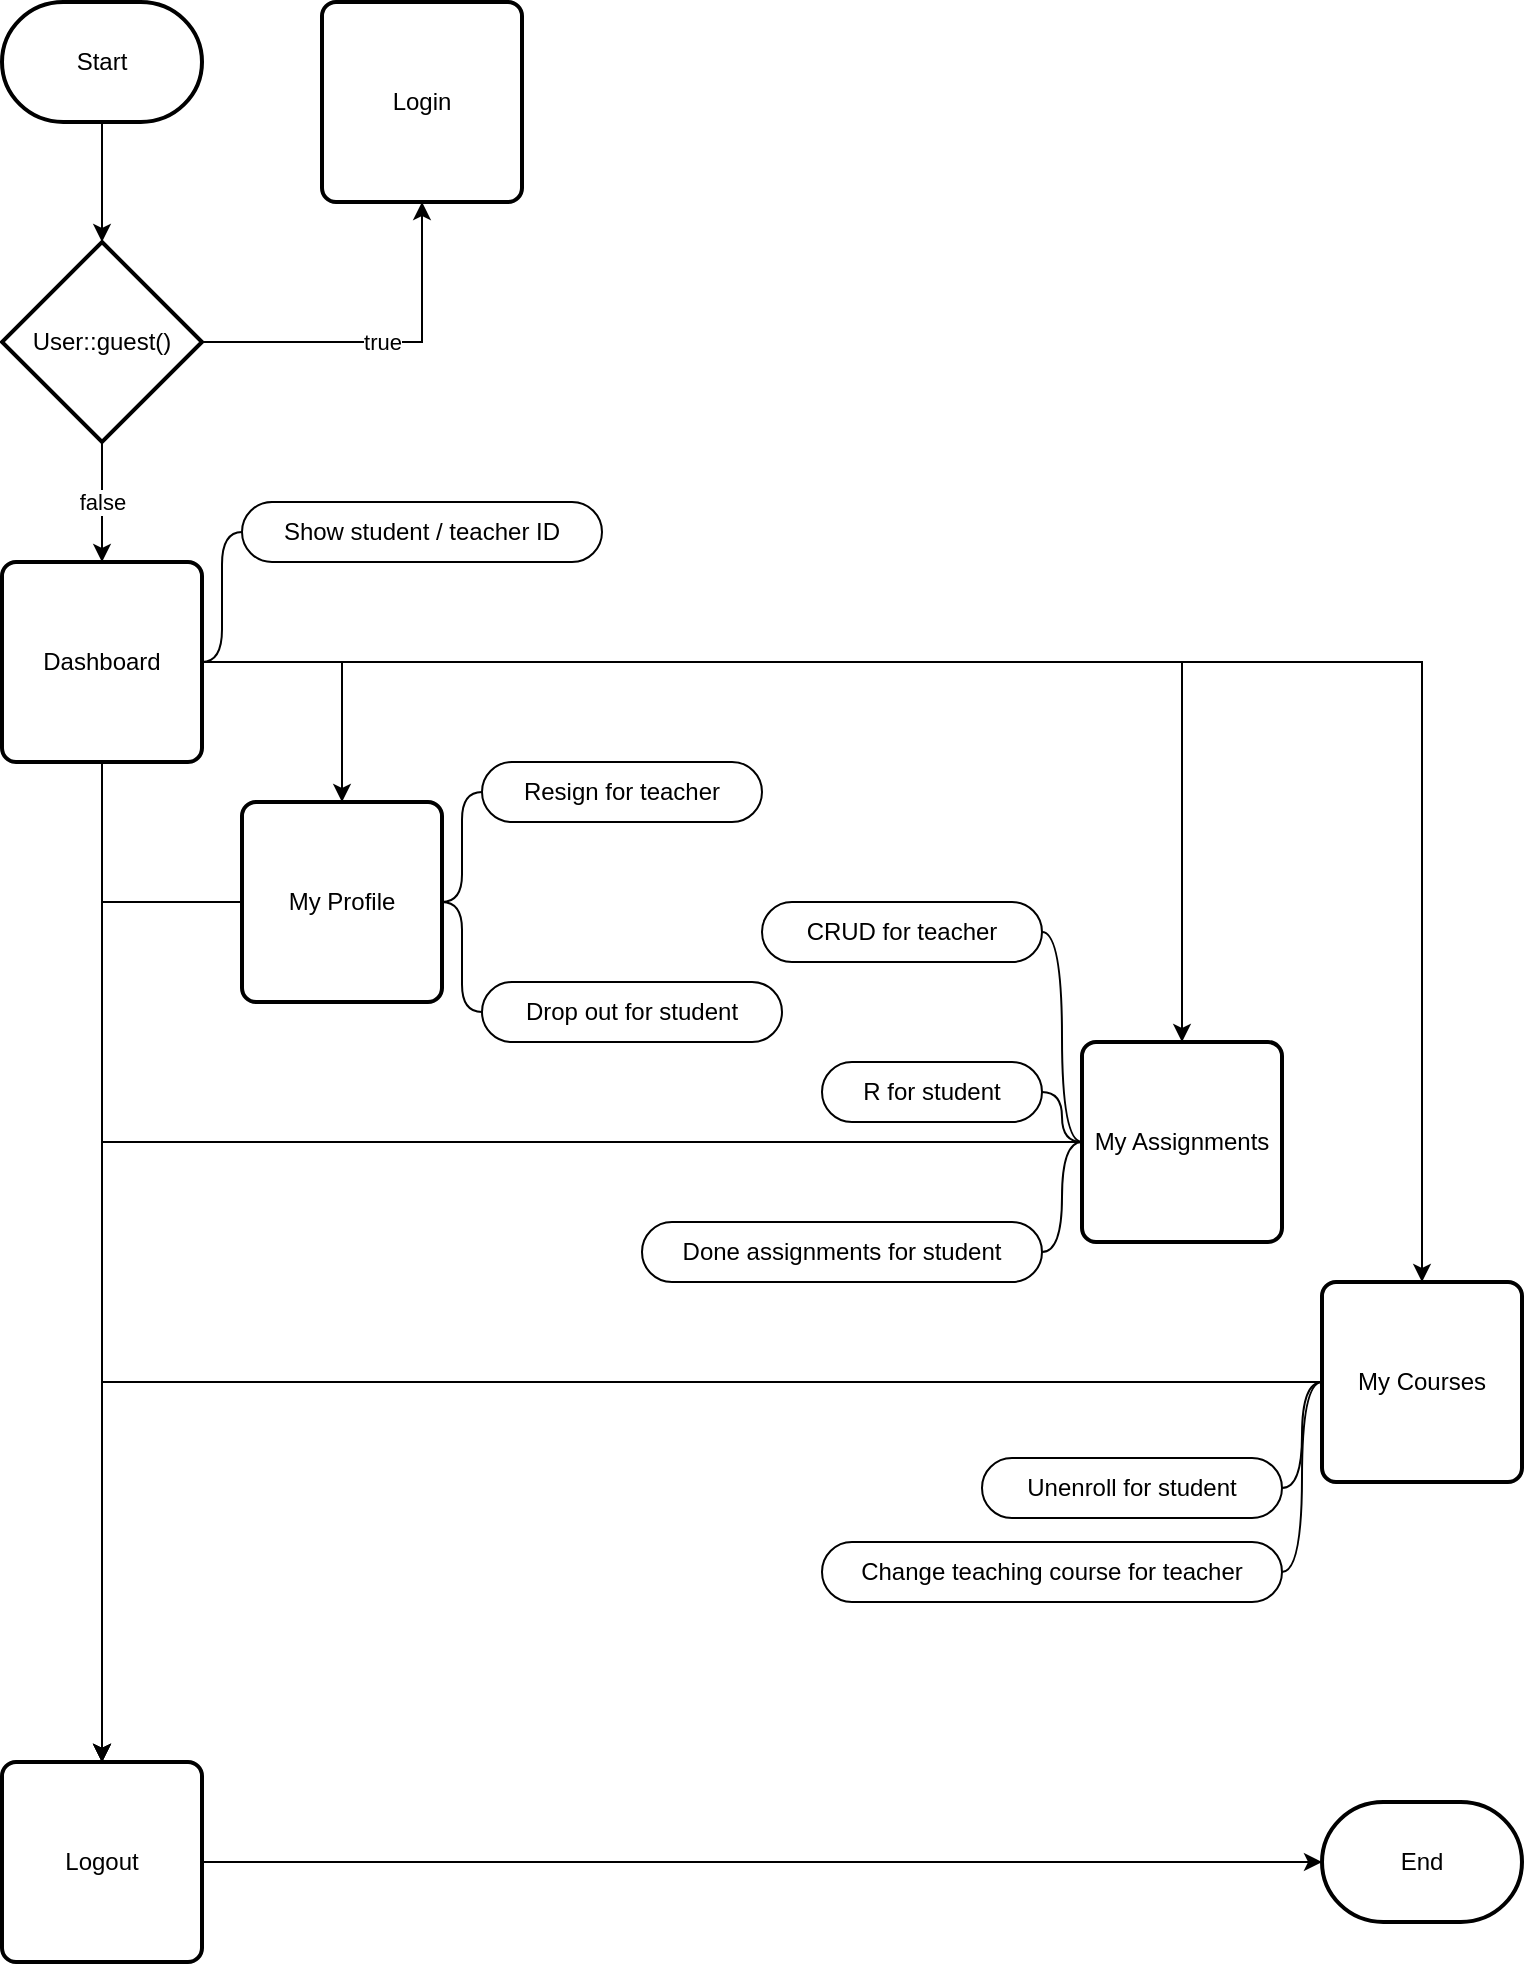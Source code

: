 <mxfile version="12.9.13" type="device" pages="2"><diagram id="NwM0kdzgmxxrOD0rAvYJ" name="Laravel Flow"><mxGraphModel dx="1422" dy="822" grid="1" gridSize="10" guides="1" tooltips="1" connect="1" arrows="1" fold="1" page="1" pageScale="1" pageWidth="850" pageHeight="1100" math="0" shadow="0"><root><mxCell id="0"/><mxCell id="1" parent="0"/><mxCell id="inyO4uaxJngqMKwcuR7--5" style="edgeStyle=orthogonalEdgeStyle;rounded=0;orthogonalLoop=1;jettySize=auto;html=1;" parent="1" source="inyO4uaxJngqMKwcuR7--2" target="inyO4uaxJngqMKwcuR7--4" edge="1"><mxGeometry relative="1" as="geometry"/></mxCell><mxCell id="inyO4uaxJngqMKwcuR7--2" value="Start" style="strokeWidth=2;html=1;shape=mxgraph.flowchart.terminator;whiteSpace=wrap;" parent="1" vertex="1"><mxGeometry x="40" y="40" width="100" height="60" as="geometry"/></mxCell><mxCell id="inyO4uaxJngqMKwcuR7--3" value="End" style="strokeWidth=2;html=1;shape=mxgraph.flowchart.terminator;whiteSpace=wrap;" parent="1" vertex="1"><mxGeometry x="700" y="940" width="100" height="60" as="geometry"/></mxCell><mxCell id="inyO4uaxJngqMKwcuR7--7" value="true" style="edgeStyle=orthogonalEdgeStyle;rounded=0;orthogonalLoop=1;jettySize=auto;html=1;" parent="1" source="inyO4uaxJngqMKwcuR7--4" target="inyO4uaxJngqMKwcuR7--6" edge="1"><mxGeometry relative="1" as="geometry"/></mxCell><mxCell id="inyO4uaxJngqMKwcuR7--9" value="false" style="edgeStyle=orthogonalEdgeStyle;rounded=0;orthogonalLoop=1;jettySize=auto;html=1;" parent="1" source="inyO4uaxJngqMKwcuR7--4" target="inyO4uaxJngqMKwcuR7--8" edge="1"><mxGeometry relative="1" as="geometry"/></mxCell><mxCell id="inyO4uaxJngqMKwcuR7--4" value="User::guest()" style="strokeWidth=2;html=1;shape=mxgraph.flowchart.decision;whiteSpace=wrap;" parent="1" vertex="1"><mxGeometry x="40" y="160" width="100" height="100" as="geometry"/></mxCell><mxCell id="inyO4uaxJngqMKwcuR7--6" value="Login" style="rounded=1;whiteSpace=wrap;html=1;absoluteArcSize=1;arcSize=14;strokeWidth=2;" parent="1" vertex="1"><mxGeometry x="200" y="40" width="100" height="100" as="geometry"/></mxCell><mxCell id="inyO4uaxJngqMKwcuR7--11" style="edgeStyle=orthogonalEdgeStyle;rounded=0;orthogonalLoop=1;jettySize=auto;html=1;" parent="1" source="inyO4uaxJngqMKwcuR7--8" target="inyO4uaxJngqMKwcuR7--10" edge="1"><mxGeometry relative="1" as="geometry"/></mxCell><mxCell id="inyO4uaxJngqMKwcuR7--17" style="edgeStyle=orthogonalEdgeStyle;rounded=0;orthogonalLoop=1;jettySize=auto;html=1;" parent="1" source="inyO4uaxJngqMKwcuR7--8" target="inyO4uaxJngqMKwcuR7--14" edge="1"><mxGeometry relative="1" as="geometry"/></mxCell><mxCell id="inyO4uaxJngqMKwcuR7--18" style="edgeStyle=orthogonalEdgeStyle;rounded=0;orthogonalLoop=1;jettySize=auto;html=1;" parent="1" source="inyO4uaxJngqMKwcuR7--8" target="inyO4uaxJngqMKwcuR7--15" edge="1"><mxGeometry relative="1" as="geometry"/></mxCell><mxCell id="inyO4uaxJngqMKwcuR7--19" style="edgeStyle=orthogonalEdgeStyle;rounded=0;orthogonalLoop=1;jettySize=auto;html=1;" parent="1" source="inyO4uaxJngqMKwcuR7--8" target="inyO4uaxJngqMKwcuR7--16" edge="1"><mxGeometry relative="1" as="geometry"/></mxCell><mxCell id="inyO4uaxJngqMKwcuR7--8" value="Dashboard" style="rounded=1;whiteSpace=wrap;html=1;absoluteArcSize=1;arcSize=14;strokeWidth=2;" parent="1" vertex="1"><mxGeometry x="40" y="320" width="100" height="100" as="geometry"/></mxCell><mxCell id="inyO4uaxJngqMKwcuR7--12" value="" style="edgeStyle=orthogonalEdgeStyle;rounded=0;orthogonalLoop=1;jettySize=auto;html=1;" parent="1" source="inyO4uaxJngqMKwcuR7--10" target="inyO4uaxJngqMKwcuR7--3" edge="1"><mxGeometry relative="1" as="geometry"/></mxCell><mxCell id="inyO4uaxJngqMKwcuR7--10" value="Logout" style="rounded=1;whiteSpace=wrap;html=1;absoluteArcSize=1;arcSize=14;strokeWidth=2;fontFamily=Helvetica;fontSize=12;fontColor=#000000;align=center;strokeColor=#000000;fillColor=#ffffff;" parent="1" vertex="1"><mxGeometry x="40" y="920" width="100" height="100" as="geometry"/></mxCell><mxCell id="inyO4uaxJngqMKwcuR7--20" style="edgeStyle=orthogonalEdgeStyle;rounded=0;orthogonalLoop=1;jettySize=auto;html=1;" parent="1" source="inyO4uaxJngqMKwcuR7--14" target="inyO4uaxJngqMKwcuR7--10" edge="1"><mxGeometry relative="1" as="geometry"/></mxCell><mxCell id="inyO4uaxJngqMKwcuR7--14" value="My Profile" style="rounded=1;whiteSpace=wrap;html=1;absoluteArcSize=1;arcSize=14;strokeWidth=2;" parent="1" vertex="1"><mxGeometry x="160" y="440" width="100" height="100" as="geometry"/></mxCell><mxCell id="inyO4uaxJngqMKwcuR7--21" style="edgeStyle=orthogonalEdgeStyle;rounded=0;orthogonalLoop=1;jettySize=auto;html=1;" parent="1" source="inyO4uaxJngqMKwcuR7--15" target="inyO4uaxJngqMKwcuR7--10" edge="1"><mxGeometry relative="1" as="geometry"/></mxCell><mxCell id="inyO4uaxJngqMKwcuR7--15" value="My Assignments" style="rounded=1;whiteSpace=wrap;html=1;absoluteArcSize=1;arcSize=14;strokeWidth=2;" parent="1" vertex="1"><mxGeometry x="580" y="560" width="100" height="100" as="geometry"/></mxCell><mxCell id="inyO4uaxJngqMKwcuR7--22" style="edgeStyle=orthogonalEdgeStyle;rounded=0;orthogonalLoop=1;jettySize=auto;html=1;" parent="1" source="inyO4uaxJngqMKwcuR7--16" target="inyO4uaxJngqMKwcuR7--10" edge="1"><mxGeometry relative="1" as="geometry"/></mxCell><mxCell id="inyO4uaxJngqMKwcuR7--16" value="My Courses" style="rounded=1;whiteSpace=wrap;html=1;absoluteArcSize=1;arcSize=14;strokeWidth=2;" parent="1" vertex="1"><mxGeometry x="700" y="680" width="100" height="100" as="geometry"/></mxCell><mxCell id="inyO4uaxJngqMKwcuR7--24" value="Show student / teacher ID" style="whiteSpace=wrap;html=1;rounded=1;arcSize=50;align=center;verticalAlign=middle;strokeWidth=1;autosize=1;spacing=4;treeFolding=1;treeMoving=1;newEdgeStyle={&quot;edgeStyle&quot;:&quot;entityRelationEdgeStyle&quot;,&quot;startArrow&quot;:&quot;none&quot;,&quot;endArrow&quot;:&quot;none&quot;,&quot;segment&quot;:10,&quot;curved&quot;:1};" parent="1" vertex="1"><mxGeometry x="160" y="290" width="180" height="30" as="geometry"/></mxCell><mxCell id="inyO4uaxJngqMKwcuR7--25" value="" style="edgeStyle=entityRelationEdgeStyle;startArrow=none;endArrow=none;segment=10;curved=1;" parent="1" source="inyO4uaxJngqMKwcuR7--8" target="inyO4uaxJngqMKwcuR7--24" edge="1"><mxGeometry relative="1" as="geometry"><mxPoint x="330" y="300" as="sourcePoint"/></mxGeometry></mxCell><mxCell id="inyO4uaxJngqMKwcuR7--28" value="Resign for teacher" style="whiteSpace=wrap;html=1;rounded=1;arcSize=50;align=center;verticalAlign=middle;strokeWidth=1;autosize=1;spacing=4;treeFolding=1;treeMoving=1;newEdgeStyle={&quot;edgeStyle&quot;:&quot;entityRelationEdgeStyle&quot;,&quot;startArrow&quot;:&quot;none&quot;,&quot;endArrow&quot;:&quot;none&quot;,&quot;segment&quot;:10,&quot;curved&quot;:1};" parent="1" vertex="1"><mxGeometry x="280" y="420" width="140" height="30" as="geometry"/></mxCell><mxCell id="inyO4uaxJngqMKwcuR7--29" value="" style="edgeStyle=entityRelationEdgeStyle;startArrow=none;endArrow=none;segment=10;curved=1;" parent="1" source="inyO4uaxJngqMKwcuR7--14" target="inyO4uaxJngqMKwcuR7--28" edge="1"><mxGeometry relative="1" as="geometry"><mxPoint x="270" y="490" as="sourcePoint"/></mxGeometry></mxCell><mxCell id="inyO4uaxJngqMKwcuR7--32" value="Drop out for student" style="whiteSpace=wrap;html=1;rounded=1;arcSize=50;align=center;verticalAlign=middle;strokeWidth=1;autosize=1;spacing=4;treeFolding=1;treeMoving=1;newEdgeStyle={&quot;edgeStyle&quot;:&quot;entityRelationEdgeStyle&quot;,&quot;startArrow&quot;:&quot;none&quot;,&quot;endArrow&quot;:&quot;none&quot;,&quot;segment&quot;:10,&quot;curved&quot;:1};" parent="1" vertex="1"><mxGeometry x="280" y="530" width="150" height="30" as="geometry"/></mxCell><mxCell id="inyO4uaxJngqMKwcuR7--33" value="" style="edgeStyle=entityRelationEdgeStyle;startArrow=none;endArrow=none;segment=10;curved=1;" parent="1" source="inyO4uaxJngqMKwcuR7--14" target="inyO4uaxJngqMKwcuR7--32" edge="1"><mxGeometry relative="1" as="geometry"><mxPoint x="290" y="530" as="sourcePoint"/></mxGeometry></mxCell><mxCell id="inyO4uaxJngqMKwcuR7--34" value="Unenroll for student" style="whiteSpace=wrap;html=1;rounded=1;arcSize=50;align=center;verticalAlign=middle;strokeWidth=1;autosize=1;spacing=4;treeFolding=1;treeMoving=1;newEdgeStyle={&quot;edgeStyle&quot;:&quot;entityRelationEdgeStyle&quot;,&quot;startArrow&quot;:&quot;none&quot;,&quot;endArrow&quot;:&quot;none&quot;,&quot;segment&quot;:10,&quot;curved&quot;:1};" parent="1" vertex="1"><mxGeometry x="530" y="768" width="150" height="30" as="geometry"/></mxCell><mxCell id="inyO4uaxJngqMKwcuR7--35" value="" style="edgeStyle=entityRelationEdgeStyle;startArrow=none;endArrow=none;segment=10;curved=1;" parent="1" source="inyO4uaxJngqMKwcuR7--16" target="inyO4uaxJngqMKwcuR7--34" edge="1"><mxGeometry relative="1" as="geometry"><mxPoint x="510" y="810" as="sourcePoint"/></mxGeometry></mxCell><mxCell id="inyO4uaxJngqMKwcuR7--36" value="Change teaching course for teacher" style="whiteSpace=wrap;html=1;rounded=1;arcSize=50;align=center;verticalAlign=middle;strokeWidth=1;autosize=1;spacing=4;treeFolding=1;treeMoving=1;newEdgeStyle={&quot;edgeStyle&quot;:&quot;entityRelationEdgeStyle&quot;,&quot;startArrow&quot;:&quot;none&quot;,&quot;endArrow&quot;:&quot;none&quot;,&quot;segment&quot;:10,&quot;curved&quot;:1};" parent="1" vertex="1"><mxGeometry x="450" y="810" width="230" height="30" as="geometry"/></mxCell><mxCell id="inyO4uaxJngqMKwcuR7--37" value="" style="edgeStyle=entityRelationEdgeStyle;startArrow=none;endArrow=none;segment=10;curved=1;" parent="1" source="inyO4uaxJngqMKwcuR7--16" target="inyO4uaxJngqMKwcuR7--36" edge="1"><mxGeometry relative="1" as="geometry"><mxPoint x="520" y="700" as="sourcePoint"/></mxGeometry></mxCell><mxCell id="inyO4uaxJngqMKwcuR7--40" value="CRUD for teacher" style="whiteSpace=wrap;html=1;rounded=1;arcSize=50;align=center;verticalAlign=middle;strokeWidth=1;autosize=1;spacing=4;treeFolding=1;treeMoving=1;newEdgeStyle={&quot;edgeStyle&quot;:&quot;entityRelationEdgeStyle&quot;,&quot;startArrow&quot;:&quot;none&quot;,&quot;endArrow&quot;:&quot;none&quot;,&quot;segment&quot;:10,&quot;curved&quot;:1};" parent="1" vertex="1"><mxGeometry x="420" y="490" width="140" height="30" as="geometry"/></mxCell><mxCell id="inyO4uaxJngqMKwcuR7--41" value="" style="edgeStyle=entityRelationEdgeStyle;startArrow=none;endArrow=none;segment=10;curved=1;" parent="1" source="inyO4uaxJngqMKwcuR7--15" target="inyO4uaxJngqMKwcuR7--40" edge="1"><mxGeometry relative="1" as="geometry"><mxPoint x="440" y="640" as="sourcePoint"/></mxGeometry></mxCell><mxCell id="inyO4uaxJngqMKwcuR7--42" value="R for student" style="whiteSpace=wrap;html=1;rounded=1;arcSize=50;align=center;verticalAlign=middle;strokeWidth=1;autosize=1;spacing=4;treeFolding=1;treeMoving=1;newEdgeStyle={&quot;edgeStyle&quot;:&quot;entityRelationEdgeStyle&quot;,&quot;startArrow&quot;:&quot;none&quot;,&quot;endArrow&quot;:&quot;none&quot;,&quot;segment&quot;:10,&quot;curved&quot;:1};" parent="1" vertex="1"><mxGeometry x="450" y="570" width="110" height="30" as="geometry"/></mxCell><mxCell id="inyO4uaxJngqMKwcuR7--43" value="" style="edgeStyle=entityRelationEdgeStyle;startArrow=none;endArrow=none;segment=10;curved=1;" parent="1" source="inyO4uaxJngqMKwcuR7--15" target="inyO4uaxJngqMKwcuR7--42" edge="1"><mxGeometry relative="1" as="geometry"><mxPoint x="430" y="700" as="sourcePoint"/></mxGeometry></mxCell><mxCell id="inyO4uaxJngqMKwcuR7--44" value="Done assignments for student" style="whiteSpace=wrap;html=1;rounded=1;arcSize=50;align=center;verticalAlign=middle;strokeWidth=1;autosize=1;spacing=4;treeFolding=1;treeMoving=1;newEdgeStyle={&quot;edgeStyle&quot;:&quot;entityRelationEdgeStyle&quot;,&quot;startArrow&quot;:&quot;none&quot;,&quot;endArrow&quot;:&quot;none&quot;,&quot;segment&quot;:10,&quot;curved&quot;:1};" parent="1" vertex="1"><mxGeometry x="360" y="650" width="200" height="30" as="geometry"/></mxCell><mxCell id="inyO4uaxJngqMKwcuR7--45" value="" style="edgeStyle=entityRelationEdgeStyle;startArrow=none;endArrow=none;segment=10;curved=1;" parent="1" source="inyO4uaxJngqMKwcuR7--15" target="inyO4uaxJngqMKwcuR7--44" edge="1"><mxGeometry relative="1" as="geometry"><mxPoint x="338" y="700" as="sourcePoint"/></mxGeometry></mxCell></root></mxGraphModel></diagram><diagram id="qSHPDZR-sfJOOsZbFZBi" name="ERD"><mxGraphModel dx="1185" dy="685" grid="1" gridSize="10" guides="1" tooltips="1" connect="1" arrows="1" fold="1" page="1" pageScale="1" pageWidth="850" pageHeight="1100" math="0" shadow="0"><root><mxCell id="FjWMA4bhfvTreVEWQkUX-0"/><mxCell id="FjWMA4bhfvTreVEWQkUX-1" parent="FjWMA4bhfvTreVEWQkUX-0"/><mxCell id="FjWMA4bhfvTreVEWQkUX-84" style="edgeStyle=orthogonalEdgeStyle;rounded=0;orthogonalLoop=1;jettySize=auto;html=1;endArrow=ERmandOne;endFill=0;startArrow=ERmandOne;startFill=0;" parent="FjWMA4bhfvTreVEWQkUX-1" source="FjWMA4bhfvTreVEWQkUX-2" target="FjWMA4bhfvTreVEWQkUX-55" edge="1"><mxGeometry relative="1" as="geometry"/></mxCell><mxCell id="FjWMA4bhfvTreVEWQkUX-85" style="edgeStyle=orthogonalEdgeStyle;rounded=0;orthogonalLoop=1;jettySize=auto;html=1;startArrow=ERmandOne;startFill=0;endArrow=ERmandOne;endFill=0;" parent="FjWMA4bhfvTreVEWQkUX-1" source="FjWMA4bhfvTreVEWQkUX-2" target="FjWMA4bhfvTreVEWQkUX-70" edge="1"><mxGeometry relative="1" as="geometry"/></mxCell><mxCell id="KfXD8a9hBhAf9b-9osT9-2" style="edgeStyle=orthogonalEdgeStyle;rounded=0;orthogonalLoop=1;jettySize=auto;html=1;startArrow=ERmandOne;startFill=0;endArrow=ERoneToMany;endFill=0;" edge="1" parent="FjWMA4bhfvTreVEWQkUX-1" source="FjWMA4bhfvTreVEWQkUX-70" target="FjWMA4bhfvTreVEWQkUX-97"><mxGeometry relative="1" as="geometry"><Array as="points"><mxPoint x="120" y="560"/></Array></mxGeometry></mxCell><mxCell id="KfXD8a9hBhAf9b-9osT9-5" style="edgeStyle=orthogonalEdgeStyle;rounded=0;orthogonalLoop=1;jettySize=auto;html=1;endArrow=ERzeroToMany;endFill=1;startArrow=ERmandOne;startFill=0;" edge="1" parent="FjWMA4bhfvTreVEWQkUX-1" source="FjWMA4bhfvTreVEWQkUX-55" target="FjWMA4bhfvTreVEWQkUX-112"><mxGeometry relative="1" as="geometry"><Array as="points"><mxPoint x="840" y="560"/></Array></mxGeometry></mxCell><mxCell id="KfXD8a9hBhAf9b-9osT9-4" style="edgeStyle=orthogonalEdgeStyle;rounded=0;orthogonalLoop=1;jettySize=auto;html=1;endArrow=ERzeroToMany;endFill=1;startArrow=ERmandOne;startFill=0;" edge="1" parent="FjWMA4bhfvTreVEWQkUX-1" source="FjWMA4bhfvTreVEWQkUX-97" target="FjWMA4bhfvTreVEWQkUX-112"><mxGeometry relative="1" as="geometry"><Array as="points"><mxPoint x="480" y="560"/><mxPoint x="480" y="560"/></Array></mxGeometry></mxCell><mxCell id="KfXD8a9hBhAf9b-9osT9-3" style="edgeStyle=orthogonalEdgeStyle;rounded=0;orthogonalLoop=1;jettySize=auto;html=1;endArrow=ERmandOne;endFill=0;startArrow=ERzeroToMany;startFill=1;" edge="1" parent="FjWMA4bhfvTreVEWQkUX-1" source="FjWMA4bhfvTreVEWQkUX-97" target="FjWMA4bhfvTreVEWQkUX-86"><mxGeometry relative="1" as="geometry"><mxPoint x="200" y="520" as="sourcePoint"/><mxPoint x="360" y="408" as="targetPoint"/></mxGeometry></mxCell><mxCell id="E8NM3ydr9pobH9T_Rw1A-22" style="edgeStyle=orthogonalEdgeStyle;rounded=0;orthogonalLoop=1;jettySize=auto;html=1;startArrow=ERmandOne;startFill=0;endArrow=ERmandOne;endFill=0;" edge="1" parent="FjWMA4bhfvTreVEWQkUX-1" source="FjWMA4bhfvTreVEWQkUX-70" target="FjWMA4bhfvTreVEWQkUX-86"><mxGeometry relative="1" as="geometry"><Array as="points"><mxPoint x="220" y="360"/><mxPoint x="220" y="360"/></Array></mxGeometry></mxCell><mxCell id="FjWMA4bhfvTreVEWQkUX-70" value="teachers" style="swimlane;fontStyle=0;childLayout=stackLayout;horizontal=1;startSize=26;horizontalStack=0;resizeParent=1;resizeParentMax=0;resizeLast=0;collapsible=1;marginBottom=0;align=center;fontSize=14;" parent="FjWMA4bhfvTreVEWQkUX-1" vertex="1"><mxGeometry x="40" y="320" width="160" height="92" as="geometry"/></mxCell><mxCell id="FjWMA4bhfvTreVEWQkUX-71" value="id" style="shape=partialRectangle;top=0;left=0;right=0;bottom=1;align=left;verticalAlign=middle;fillColor=none;spacingLeft=34;spacingRight=4;overflow=hidden;rotatable=0;points=[[0,0.5],[1,0.5]];portConstraint=eastwest;dropTarget=0;fontStyle=5;fontSize=12;" parent="FjWMA4bhfvTreVEWQkUX-70" vertex="1"><mxGeometry y="26" width="160" height="30" as="geometry"/></mxCell><mxCell id="FjWMA4bhfvTreVEWQkUX-72" value="PK" style="shape=partialRectangle;top=0;left=0;bottom=0;fillColor=none;align=left;verticalAlign=middle;spacingLeft=4;spacingRight=4;overflow=hidden;rotatable=0;points=[];portConstraint=eastwest;part=1;fontSize=12;" parent="FjWMA4bhfvTreVEWQkUX-71" vertex="1" connectable="0"><mxGeometry width="30" height="30" as="geometry"/></mxCell><mxCell id="FjWMA4bhfvTreVEWQkUX-73" value="user_id" style="shape=partialRectangle;top=0;left=0;right=0;bottom=0;align=left;verticalAlign=top;fillColor=none;spacingLeft=34;spacingRight=4;overflow=hidden;rotatable=0;points=[[0,0.5],[1,0.5]];portConstraint=eastwest;dropTarget=0;fontSize=12;" parent="FjWMA4bhfvTreVEWQkUX-70" vertex="1"><mxGeometry y="56" width="160" height="26" as="geometry"/></mxCell><mxCell id="FjWMA4bhfvTreVEWQkUX-74" value="" style="shape=partialRectangle;top=0;left=0;bottom=0;fillColor=none;align=left;verticalAlign=top;spacingLeft=4;spacingRight=4;overflow=hidden;rotatable=0;points=[];portConstraint=eastwest;part=1;fontSize=12;" parent="FjWMA4bhfvTreVEWQkUX-73" vertex="1" connectable="0"><mxGeometry width="30" height="26" as="geometry"/></mxCell><mxCell id="FjWMA4bhfvTreVEWQkUX-75" value="" style="shape=partialRectangle;top=0;left=0;right=0;bottom=0;align=left;verticalAlign=top;fillColor=none;spacingLeft=34;spacingRight=4;overflow=hidden;rotatable=0;points=[[0,0.5],[1,0.5]];portConstraint=eastwest;dropTarget=0;fontSize=12;" parent="FjWMA4bhfvTreVEWQkUX-70" vertex="1"><mxGeometry y="82" width="160" height="10" as="geometry"/></mxCell><mxCell id="FjWMA4bhfvTreVEWQkUX-76" value="" style="shape=partialRectangle;top=0;left=0;bottom=0;fillColor=none;align=left;verticalAlign=top;spacingLeft=4;spacingRight=4;overflow=hidden;rotatable=0;points=[];portConstraint=eastwest;part=1;fontSize=12;" parent="FjWMA4bhfvTreVEWQkUX-75" vertex="1" connectable="0"><mxGeometry width="30" height="10" as="geometry"/></mxCell><mxCell id="E8NM3ydr9pobH9T_Rw1A-20" style="edgeStyle=orthogonalEdgeStyle;rounded=0;orthogonalLoop=1;jettySize=auto;html=1;startArrow=ERmandOne;startFill=0;endArrow=ERzeroToMany;endFill=1;" edge="1" parent="FjWMA4bhfvTreVEWQkUX-1" source="E8NM3ydr9pobH9T_Rw1A-9" target="FjWMA4bhfvTreVEWQkUX-86"><mxGeometry relative="1" as="geometry"><Array as="points"><mxPoint x="500" y="360"/><mxPoint x="500" y="360"/></Array></mxGeometry></mxCell><mxCell id="E8NM3ydr9pobH9T_Rw1A-21" style="edgeStyle=orthogonalEdgeStyle;rounded=0;orthogonalLoop=1;jettySize=auto;html=1;startArrow=ERmandOne;startFill=0;endArrow=ERzeroToMany;endFill=1;" edge="1" parent="FjWMA4bhfvTreVEWQkUX-1" source="E8NM3ydr9pobH9T_Rw1A-9" target="FjWMA4bhfvTreVEWQkUX-55"><mxGeometry relative="1" as="geometry"><Array as="points"><mxPoint x="700" y="360"/><mxPoint x="700" y="360"/></Array></mxGeometry></mxCell><mxCell id="FjWMA4bhfvTreVEWQkUX-112" value="done_assignments" style="swimlane;fontStyle=0;childLayout=stackLayout;horizontal=1;startSize=26;horizontalStack=0;resizeParent=1;resizeParentMax=0;resizeLast=0;collapsible=1;marginBottom=0;align=center;fontSize=14;" parent="FjWMA4bhfvTreVEWQkUX-1" vertex="1"><mxGeometry x="520" y="520" width="160" height="170" as="geometry"/></mxCell><mxCell id="FjWMA4bhfvTreVEWQkUX-113" value="id" style="shape=partialRectangle;top=0;left=0;right=0;bottom=1;align=left;verticalAlign=middle;fillColor=none;spacingLeft=34;spacingRight=4;overflow=hidden;rotatable=0;points=[[0,0.5],[1,0.5]];portConstraint=eastwest;dropTarget=0;fontStyle=5;fontSize=12;" parent="FjWMA4bhfvTreVEWQkUX-112" vertex="1"><mxGeometry y="26" width="160" height="30" as="geometry"/></mxCell><mxCell id="FjWMA4bhfvTreVEWQkUX-114" value="PK" style="shape=partialRectangle;top=0;left=0;bottom=0;fillColor=none;align=left;verticalAlign=middle;spacingLeft=4;spacingRight=4;overflow=hidden;rotatable=0;points=[];portConstraint=eastwest;part=1;fontSize=12;" parent="FjWMA4bhfvTreVEWQkUX-113" vertex="1" connectable="0"><mxGeometry width="30" height="30" as="geometry"/></mxCell><mxCell id="HGPorT55quUaq5jrxXSG-0" value="path" style="shape=partialRectangle;top=0;left=0;right=0;bottom=0;align=left;verticalAlign=top;fillColor=none;spacingLeft=34;spacingRight=4;overflow=hidden;rotatable=0;points=[[0,0.5],[1,0.5]];portConstraint=eastwest;dropTarget=0;fontSize=12;" vertex="1" parent="FjWMA4bhfvTreVEWQkUX-112"><mxGeometry y="56" width="160" height="26" as="geometry"/></mxCell><mxCell id="HGPorT55quUaq5jrxXSG-1" value="" style="shape=partialRectangle;top=0;left=0;bottom=0;fillColor=none;align=left;verticalAlign=top;spacingLeft=4;spacingRight=4;overflow=hidden;rotatable=0;points=[];portConstraint=eastwest;part=1;fontSize=12;" vertex="1" connectable="0" parent="HGPorT55quUaq5jrxXSG-0"><mxGeometry width="30" height="26" as="geometry"/></mxCell><mxCell id="FjWMA4bhfvTreVEWQkUX-121" value="created_at" style="shape=partialRectangle;top=0;left=0;right=0;bottom=0;align=left;verticalAlign=top;fillColor=none;spacingLeft=34;spacingRight=4;overflow=hidden;rotatable=0;points=[[0,0.5],[1,0.5]];portConstraint=eastwest;dropTarget=0;fontSize=12;" parent="FjWMA4bhfvTreVEWQkUX-112" vertex="1"><mxGeometry y="82" width="160" height="26" as="geometry"/></mxCell><mxCell id="FjWMA4bhfvTreVEWQkUX-122" value="" style="shape=partialRectangle;top=0;left=0;bottom=0;fillColor=none;align=left;verticalAlign=top;spacingLeft=4;spacingRight=4;overflow=hidden;rotatable=0;points=[];portConstraint=eastwest;part=1;fontSize=12;" parent="FjWMA4bhfvTreVEWQkUX-121" vertex="1" connectable="0"><mxGeometry width="30" height="26" as="geometry"/></mxCell><mxCell id="FjWMA4bhfvTreVEWQkUX-115" value="student_id" style="shape=partialRectangle;top=0;left=0;right=0;bottom=0;align=left;verticalAlign=top;fillColor=none;spacingLeft=34;spacingRight=4;overflow=hidden;rotatable=0;points=[[0,0.5],[1,0.5]];portConstraint=eastwest;dropTarget=0;fontSize=12;" parent="FjWMA4bhfvTreVEWQkUX-112" vertex="1"><mxGeometry y="108" width="160" height="26" as="geometry"/></mxCell><mxCell id="FjWMA4bhfvTreVEWQkUX-116" value="FK" style="shape=partialRectangle;top=0;left=0;bottom=0;fillColor=none;align=left;verticalAlign=top;spacingLeft=4;spacingRight=4;overflow=hidden;rotatable=0;points=[];portConstraint=eastwest;part=1;fontSize=12;" parent="FjWMA4bhfvTreVEWQkUX-115" vertex="1" connectable="0"><mxGeometry width="30" height="26" as="geometry"/></mxCell><mxCell id="FjWMA4bhfvTreVEWQkUX-119" value="assignment_id" style="shape=partialRectangle;top=0;left=0;right=0;bottom=0;align=left;verticalAlign=top;fillColor=none;spacingLeft=34;spacingRight=4;overflow=hidden;rotatable=0;points=[[0,0.5],[1,0.5]];portConstraint=eastwest;dropTarget=0;fontSize=12;" parent="FjWMA4bhfvTreVEWQkUX-112" vertex="1"><mxGeometry y="134" width="160" height="26" as="geometry"/></mxCell><mxCell id="FjWMA4bhfvTreVEWQkUX-120" value="FK" style="shape=partialRectangle;top=0;left=0;bottom=0;fillColor=none;align=left;verticalAlign=top;spacingLeft=4;spacingRight=4;overflow=hidden;rotatable=0;points=[];portConstraint=eastwest;part=1;fontSize=12;" parent="FjWMA4bhfvTreVEWQkUX-119" vertex="1" connectable="0"><mxGeometry width="30" height="26" as="geometry"/></mxCell><mxCell id="FjWMA4bhfvTreVEWQkUX-117" value="" style="shape=partialRectangle;top=0;left=0;right=0;bottom=0;align=left;verticalAlign=top;fillColor=none;spacingLeft=34;spacingRight=4;overflow=hidden;rotatable=0;points=[[0,0.5],[1,0.5]];portConstraint=eastwest;dropTarget=0;fontSize=12;" parent="FjWMA4bhfvTreVEWQkUX-112" vertex="1"><mxGeometry y="160" width="160" height="10" as="geometry"/></mxCell><mxCell id="FjWMA4bhfvTreVEWQkUX-118" value="" style="shape=partialRectangle;top=0;left=0;bottom=0;fillColor=none;align=left;verticalAlign=top;spacingLeft=4;spacingRight=4;overflow=hidden;rotatable=0;points=[];portConstraint=eastwest;part=1;fontSize=12;" parent="FjWMA4bhfvTreVEWQkUX-117" vertex="1" connectable="0"><mxGeometry width="30" height="10" as="geometry"/></mxCell><mxCell id="FjWMA4bhfvTreVEWQkUX-97" value="assignments" style="swimlane;fontStyle=0;childLayout=stackLayout;horizontal=1;startSize=26;horizontalStack=0;resizeParent=1;resizeParentMax=0;resizeLast=0;collapsible=1;marginBottom=0;align=center;fontSize=14;" parent="FjWMA4bhfvTreVEWQkUX-1" vertex="1"><mxGeometry x="280" y="522" width="160" height="222" as="geometry"/></mxCell><mxCell id="FjWMA4bhfvTreVEWQkUX-98" value="id" style="shape=partialRectangle;top=0;left=0;right=0;bottom=1;align=left;verticalAlign=middle;fillColor=none;spacingLeft=34;spacingRight=4;overflow=hidden;rotatable=0;points=[[0,0.5],[1,0.5]];portConstraint=eastwest;dropTarget=0;fontStyle=5;fontSize=12;" parent="FjWMA4bhfvTreVEWQkUX-97" vertex="1"><mxGeometry y="26" width="160" height="30" as="geometry"/></mxCell><mxCell id="FjWMA4bhfvTreVEWQkUX-99" value="PK" style="shape=partialRectangle;top=0;left=0;bottom=0;fillColor=none;align=left;verticalAlign=middle;spacingLeft=4;spacingRight=4;overflow=hidden;rotatable=0;points=[];portConstraint=eastwest;part=1;fontSize=12;" parent="FjWMA4bhfvTreVEWQkUX-98" vertex="1" connectable="0"><mxGeometry width="30" height="30" as="geometry"/></mxCell><mxCell id="FjWMA4bhfvTreVEWQkUX-100" value="body" style="shape=partialRectangle;top=0;left=0;right=0;bottom=0;align=left;verticalAlign=top;fillColor=none;spacingLeft=34;spacingRight=4;overflow=hidden;rotatable=0;points=[[0,0.5],[1,0.5]];portConstraint=eastwest;dropTarget=0;fontSize=12;" parent="FjWMA4bhfvTreVEWQkUX-97" vertex="1"><mxGeometry y="56" width="160" height="26" as="geometry"/></mxCell><mxCell id="FjWMA4bhfvTreVEWQkUX-101" value="" style="shape=partialRectangle;top=0;left=0;bottom=0;fillColor=none;align=left;verticalAlign=top;spacingLeft=4;spacingRight=4;overflow=hidden;rotatable=0;points=[];portConstraint=eastwest;part=1;fontSize=12;" parent="FjWMA4bhfvTreVEWQkUX-100" vertex="1" connectable="0"><mxGeometry width="30" height="26" as="geometry"/></mxCell><mxCell id="KfXD8a9hBhAf9b-9osT9-0" value="due" style="shape=partialRectangle;top=0;left=0;right=0;bottom=0;align=left;verticalAlign=top;fillColor=none;spacingLeft=34;spacingRight=4;overflow=hidden;rotatable=0;points=[[0,0.5],[1,0.5]];portConstraint=eastwest;dropTarget=0;fontSize=12;" vertex="1" parent="FjWMA4bhfvTreVEWQkUX-97"><mxGeometry y="82" width="160" height="26" as="geometry"/></mxCell><mxCell id="KfXD8a9hBhAf9b-9osT9-1" value="" style="shape=partialRectangle;top=0;left=0;bottom=0;fillColor=none;align=left;verticalAlign=top;spacingLeft=4;spacingRight=4;overflow=hidden;rotatable=0;points=[];portConstraint=eastwest;part=1;fontSize=12;" vertex="1" connectable="0" parent="KfXD8a9hBhAf9b-9osT9-0"><mxGeometry width="30" height="26" as="geometry"/></mxCell><mxCell id="FjWMA4bhfvTreVEWQkUX-102" value="created_at" style="shape=partialRectangle;top=0;left=0;right=0;bottom=0;align=left;verticalAlign=top;fillColor=none;spacingLeft=34;spacingRight=4;overflow=hidden;rotatable=0;points=[[0,0.5],[1,0.5]];portConstraint=eastwest;dropTarget=0;fontSize=12;" parent="FjWMA4bhfvTreVEWQkUX-97" vertex="1"><mxGeometry y="108" width="160" height="26" as="geometry"/></mxCell><mxCell id="FjWMA4bhfvTreVEWQkUX-103" value="" style="shape=partialRectangle;top=0;left=0;bottom=0;fillColor=none;align=left;verticalAlign=top;spacingLeft=4;spacingRight=4;overflow=hidden;rotatable=0;points=[];portConstraint=eastwest;part=1;fontSize=12;" parent="FjWMA4bhfvTreVEWQkUX-102" vertex="1" connectable="0"><mxGeometry width="30" height="26" as="geometry"/></mxCell><mxCell id="FjWMA4bhfvTreVEWQkUX-104" value="updated_at" style="shape=partialRectangle;top=0;left=0;right=0;bottom=0;align=left;verticalAlign=top;fillColor=none;spacingLeft=34;spacingRight=4;overflow=hidden;rotatable=0;points=[[0,0.5],[1,0.5]];portConstraint=eastwest;dropTarget=0;fontSize=12;" parent="FjWMA4bhfvTreVEWQkUX-97" vertex="1"><mxGeometry y="134" width="160" height="26" as="geometry"/></mxCell><mxCell id="FjWMA4bhfvTreVEWQkUX-105" value="" style="shape=partialRectangle;top=0;left=0;bottom=0;fillColor=none;align=left;verticalAlign=top;spacingLeft=4;spacingRight=4;overflow=hidden;rotatable=0;points=[];portConstraint=eastwest;part=1;fontSize=12;" parent="FjWMA4bhfvTreVEWQkUX-104" vertex="1" connectable="0"><mxGeometry width="30" height="26" as="geometry"/></mxCell><mxCell id="FjWMA4bhfvTreVEWQkUX-108" value="teacher_id" style="shape=partialRectangle;top=0;left=0;right=0;bottom=0;align=left;verticalAlign=top;fillColor=none;spacingLeft=34;spacingRight=4;overflow=hidden;rotatable=0;points=[[0,0.5],[1,0.5]];portConstraint=eastwest;dropTarget=0;fontSize=12;" parent="FjWMA4bhfvTreVEWQkUX-97" vertex="1"><mxGeometry y="160" width="160" height="26" as="geometry"/></mxCell><mxCell id="FjWMA4bhfvTreVEWQkUX-109" value="FK" style="shape=partialRectangle;top=0;left=0;bottom=0;fillColor=none;align=left;verticalAlign=top;spacingLeft=4;spacingRight=4;overflow=hidden;rotatable=0;points=[];portConstraint=eastwest;part=1;fontSize=12;" parent="FjWMA4bhfvTreVEWQkUX-108" vertex="1" connectable="0"><mxGeometry width="30" height="26" as="geometry"/></mxCell><mxCell id="FjWMA4bhfvTreVEWQkUX-110" value="course_id" style="shape=partialRectangle;top=0;left=0;right=0;bottom=0;align=left;verticalAlign=top;fillColor=none;spacingLeft=34;spacingRight=4;overflow=hidden;rotatable=0;points=[[0,0.5],[1,0.5]];portConstraint=eastwest;dropTarget=0;fontSize=12;" parent="FjWMA4bhfvTreVEWQkUX-97" vertex="1"><mxGeometry y="186" width="160" height="26" as="geometry"/></mxCell><mxCell id="FjWMA4bhfvTreVEWQkUX-111" value="FK" style="shape=partialRectangle;top=0;left=0;bottom=0;fillColor=none;align=left;verticalAlign=top;spacingLeft=4;spacingRight=4;overflow=hidden;rotatable=0;points=[];portConstraint=eastwest;part=1;fontSize=12;" parent="FjWMA4bhfvTreVEWQkUX-110" vertex="1" connectable="0"><mxGeometry width="30" height="26" as="geometry"/></mxCell><mxCell id="FjWMA4bhfvTreVEWQkUX-106" value="" style="shape=partialRectangle;top=0;left=0;right=0;bottom=0;align=left;verticalAlign=top;fillColor=none;spacingLeft=34;spacingRight=4;overflow=hidden;rotatable=0;points=[[0,0.5],[1,0.5]];portConstraint=eastwest;dropTarget=0;fontSize=12;" parent="FjWMA4bhfvTreVEWQkUX-97" vertex="1"><mxGeometry y="212" width="160" height="10" as="geometry"/></mxCell><mxCell id="FjWMA4bhfvTreVEWQkUX-107" value="" style="shape=partialRectangle;top=0;left=0;bottom=0;fillColor=none;align=left;verticalAlign=top;spacingLeft=4;spacingRight=4;overflow=hidden;rotatable=0;points=[];portConstraint=eastwest;part=1;fontSize=12;" parent="FjWMA4bhfvTreVEWQkUX-106" vertex="1" connectable="0"><mxGeometry width="30" height="10" as="geometry"/></mxCell><mxCell id="FjWMA4bhfvTreVEWQkUX-86" value="classrooms" style="swimlane;fontStyle=0;childLayout=stackLayout;horizontal=1;startSize=26;horizontalStack=0;resizeParent=1;resizeParentMax=0;resizeLast=0;collapsible=1;marginBottom=0;align=center;fontSize=14;" parent="FjWMA4bhfvTreVEWQkUX-1" vertex="1"><mxGeometry x="280" y="320" width="160" height="118" as="geometry"/></mxCell><mxCell id="FjWMA4bhfvTreVEWQkUX-87" value="id" style="shape=partialRectangle;top=0;left=0;right=0;bottom=1;align=left;verticalAlign=middle;fillColor=none;spacingLeft=34;spacingRight=4;overflow=hidden;rotatable=0;points=[[0,0.5],[1,0.5]];portConstraint=eastwest;dropTarget=0;fontStyle=5;fontSize=12;" parent="FjWMA4bhfvTreVEWQkUX-86" vertex="1"><mxGeometry y="26" width="160" height="30" as="geometry"/></mxCell><mxCell id="FjWMA4bhfvTreVEWQkUX-88" value="PK" style="shape=partialRectangle;top=0;left=0;bottom=0;fillColor=none;align=left;verticalAlign=middle;spacingLeft=4;spacingRight=4;overflow=hidden;rotatable=0;points=[];portConstraint=eastwest;part=1;fontSize=12;" parent="FjWMA4bhfvTreVEWQkUX-87" vertex="1" connectable="0"><mxGeometry width="30" height="30" as="geometry"/></mxCell><mxCell id="FjWMA4bhfvTreVEWQkUX-89" value="name" style="shape=partialRectangle;top=0;left=0;right=0;bottom=0;align=left;verticalAlign=top;fillColor=none;spacingLeft=34;spacingRight=4;overflow=hidden;rotatable=0;points=[[0,0.5],[1,0.5]];portConstraint=eastwest;dropTarget=0;fontSize=12;" parent="FjWMA4bhfvTreVEWQkUX-86" vertex="1"><mxGeometry y="56" width="160" height="26" as="geometry"/></mxCell><mxCell id="FjWMA4bhfvTreVEWQkUX-90" value="" style="shape=partialRectangle;top=0;left=0;bottom=0;fillColor=none;align=left;verticalAlign=top;spacingLeft=4;spacingRight=4;overflow=hidden;rotatable=0;points=[];portConstraint=eastwest;part=1;fontSize=12;" parent="FjWMA4bhfvTreVEWQkUX-89" vertex="1" connectable="0"><mxGeometry width="30" height="26" as="geometry"/></mxCell><mxCell id="E8NM3ydr9pobH9T_Rw1A-23" value="teacher_id" style="shape=partialRectangle;top=0;left=0;right=0;bottom=0;align=left;verticalAlign=top;fillColor=none;spacingLeft=34;spacingRight=4;overflow=hidden;rotatable=0;points=[[0,0.5],[1,0.5]];portConstraint=eastwest;dropTarget=0;fontSize=12;" vertex="1" parent="FjWMA4bhfvTreVEWQkUX-86"><mxGeometry y="82" width="160" height="26" as="geometry"/></mxCell><mxCell id="E8NM3ydr9pobH9T_Rw1A-24" value="" style="shape=partialRectangle;top=0;left=0;bottom=0;fillColor=none;align=left;verticalAlign=top;spacingLeft=4;spacingRight=4;overflow=hidden;rotatable=0;points=[];portConstraint=eastwest;part=1;fontSize=12;" vertex="1" connectable="0" parent="E8NM3ydr9pobH9T_Rw1A-23"><mxGeometry width="30" height="26" as="geometry"/></mxCell><mxCell id="FjWMA4bhfvTreVEWQkUX-95" value="" style="shape=partialRectangle;top=0;left=0;right=0;bottom=0;align=left;verticalAlign=top;fillColor=none;spacingLeft=34;spacingRight=4;overflow=hidden;rotatable=0;points=[[0,0.5],[1,0.5]];portConstraint=eastwest;dropTarget=0;fontSize=12;" parent="FjWMA4bhfvTreVEWQkUX-86" vertex="1"><mxGeometry y="108" width="160" height="10" as="geometry"/></mxCell><mxCell id="FjWMA4bhfvTreVEWQkUX-96" value="" style="shape=partialRectangle;top=0;left=0;bottom=0;fillColor=none;align=left;verticalAlign=top;spacingLeft=4;spacingRight=4;overflow=hidden;rotatable=0;points=[];portConstraint=eastwest;part=1;fontSize=12;" parent="FjWMA4bhfvTreVEWQkUX-95" vertex="1" connectable="0"><mxGeometry width="30" height="10" as="geometry"/></mxCell><mxCell id="E8NM3ydr9pobH9T_Rw1A-9" value="classroom_student" style="swimlane;fontStyle=0;childLayout=stackLayout;horizontal=1;startSize=26;horizontalStack=0;resizeParent=1;resizeParentMax=0;resizeLast=0;collapsible=1;marginBottom=0;align=center;fontSize=14;" vertex="1" parent="FjWMA4bhfvTreVEWQkUX-1"><mxGeometry x="520" y="320" width="160" height="88" as="geometry"/></mxCell><mxCell id="E8NM3ydr9pobH9T_Rw1A-10" value="course_id" style="shape=partialRectangle;top=0;left=0;right=0;bottom=0;align=left;verticalAlign=top;fillColor=none;spacingLeft=34;spacingRight=4;overflow=hidden;rotatable=0;points=[[0,0.5],[1,0.5]];portConstraint=eastwest;dropTarget=0;fontSize=12;" vertex="1" parent="E8NM3ydr9pobH9T_Rw1A-9"><mxGeometry y="26" width="160" height="26" as="geometry"/></mxCell><mxCell id="E8NM3ydr9pobH9T_Rw1A-11" value="FK" style="shape=partialRectangle;top=0;left=0;bottom=0;fillColor=none;align=left;verticalAlign=top;spacingLeft=4;spacingRight=4;overflow=hidden;rotatable=0;points=[];portConstraint=eastwest;part=1;fontSize=12;" vertex="1" connectable="0" parent="E8NM3ydr9pobH9T_Rw1A-10"><mxGeometry width="30" height="26" as="geometry"/></mxCell><mxCell id="E8NM3ydr9pobH9T_Rw1A-12" value="student_id" style="shape=partialRectangle;top=0;left=0;right=0;bottom=0;align=left;verticalAlign=top;fillColor=none;spacingLeft=34;spacingRight=4;overflow=hidden;rotatable=0;points=[[0,0.5],[1,0.5]];portConstraint=eastwest;dropTarget=0;fontSize=12;" vertex="1" parent="E8NM3ydr9pobH9T_Rw1A-9"><mxGeometry y="52" width="160" height="26" as="geometry"/></mxCell><mxCell id="E8NM3ydr9pobH9T_Rw1A-13" value="FK" style="shape=partialRectangle;top=0;left=0;bottom=0;fillColor=none;align=left;verticalAlign=top;spacingLeft=4;spacingRight=4;overflow=hidden;rotatable=0;points=[];portConstraint=eastwest;part=1;fontSize=12;" vertex="1" connectable="0" parent="E8NM3ydr9pobH9T_Rw1A-12"><mxGeometry width="30" height="26" as="geometry"/></mxCell><mxCell id="E8NM3ydr9pobH9T_Rw1A-14" value="" style="shape=partialRectangle;top=0;left=0;right=0;bottom=0;align=left;verticalAlign=top;fillColor=none;spacingLeft=34;spacingRight=4;overflow=hidden;rotatable=0;points=[[0,0.5],[1,0.5]];portConstraint=eastwest;dropTarget=0;fontSize=12;" vertex="1" parent="E8NM3ydr9pobH9T_Rw1A-9"><mxGeometry y="78" width="160" height="10" as="geometry"/></mxCell><mxCell id="E8NM3ydr9pobH9T_Rw1A-15" value="" style="shape=partialRectangle;top=0;left=0;bottom=0;fillColor=none;align=left;verticalAlign=top;spacingLeft=4;spacingRight=4;overflow=hidden;rotatable=0;points=[];portConstraint=eastwest;part=1;fontSize=12;" vertex="1" connectable="0" parent="E8NM3ydr9pobH9T_Rw1A-14"><mxGeometry width="30" height="10" as="geometry"/></mxCell><mxCell id="FjWMA4bhfvTreVEWQkUX-55" value="students" style="swimlane;fontStyle=0;childLayout=stackLayout;horizontal=1;startSize=26;horizontalStack=0;resizeParent=1;resizeParentMax=0;resizeLast=0;collapsible=1;marginBottom=0;align=center;fontSize=14;" parent="FjWMA4bhfvTreVEWQkUX-1" vertex="1"><mxGeometry x="760" y="320" width="160" height="92" as="geometry"/></mxCell><mxCell id="FjWMA4bhfvTreVEWQkUX-56" value="id" style="shape=partialRectangle;top=0;left=0;right=0;bottom=1;align=left;verticalAlign=middle;fillColor=none;spacingLeft=34;spacingRight=4;overflow=hidden;rotatable=0;points=[[0,0.5],[1,0.5]];portConstraint=eastwest;dropTarget=0;fontStyle=5;fontSize=12;" parent="FjWMA4bhfvTreVEWQkUX-55" vertex="1"><mxGeometry y="26" width="160" height="30" as="geometry"/></mxCell><mxCell id="FjWMA4bhfvTreVEWQkUX-57" value="PK" style="shape=partialRectangle;top=0;left=0;bottom=0;fillColor=none;align=left;verticalAlign=middle;spacingLeft=4;spacingRight=4;overflow=hidden;rotatable=0;points=[];portConstraint=eastwest;part=1;fontSize=12;" parent="FjWMA4bhfvTreVEWQkUX-56" vertex="1" connectable="0"><mxGeometry width="30" height="30" as="geometry"/></mxCell><mxCell id="FjWMA4bhfvTreVEWQkUX-58" value="user_id" style="shape=partialRectangle;top=0;left=0;right=0;bottom=0;align=left;verticalAlign=top;fillColor=none;spacingLeft=34;spacingRight=4;overflow=hidden;rotatable=0;points=[[0,0.5],[1,0.5]];portConstraint=eastwest;dropTarget=0;fontSize=12;" parent="FjWMA4bhfvTreVEWQkUX-55" vertex="1"><mxGeometry y="56" width="160" height="26" as="geometry"/></mxCell><mxCell id="FjWMA4bhfvTreVEWQkUX-59" value="" style="shape=partialRectangle;top=0;left=0;bottom=0;fillColor=none;align=left;verticalAlign=top;spacingLeft=4;spacingRight=4;overflow=hidden;rotatable=0;points=[];portConstraint=eastwest;part=1;fontSize=12;" parent="FjWMA4bhfvTreVEWQkUX-58" vertex="1" connectable="0"><mxGeometry width="30" height="26" as="geometry"/></mxCell><mxCell id="FjWMA4bhfvTreVEWQkUX-68" value="" style="shape=partialRectangle;top=0;left=0;right=0;bottom=0;align=left;verticalAlign=top;fillColor=none;spacingLeft=34;spacingRight=4;overflow=hidden;rotatable=0;points=[[0,0.5],[1,0.5]];portConstraint=eastwest;dropTarget=0;fontSize=12;" parent="FjWMA4bhfvTreVEWQkUX-55" vertex="1"><mxGeometry y="82" width="160" height="10" as="geometry"/></mxCell><mxCell id="FjWMA4bhfvTreVEWQkUX-69" value="" style="shape=partialRectangle;top=0;left=0;bottom=0;fillColor=none;align=left;verticalAlign=top;spacingLeft=4;spacingRight=4;overflow=hidden;rotatable=0;points=[];portConstraint=eastwest;part=1;fontSize=12;" parent="FjWMA4bhfvTreVEWQkUX-68" vertex="1" connectable="0"><mxGeometry width="30" height="10" as="geometry"/></mxCell><mxCell id="FjWMA4bhfvTreVEWQkUX-2" value="users" style="swimlane;fontStyle=0;childLayout=stackLayout;horizontal=1;startSize=26;horizontalStack=0;resizeParent=1;resizeParentMax=0;resizeLast=0;collapsible=1;marginBottom=0;align=center;fontSize=14;" parent="FjWMA4bhfvTreVEWQkUX-1" vertex="1"><mxGeometry x="400" y="40" width="160" height="196" as="geometry"/></mxCell><mxCell id="FjWMA4bhfvTreVEWQkUX-3" value="id" style="shape=partialRectangle;top=0;left=0;right=0;bottom=1;align=left;verticalAlign=middle;fillColor=none;spacingLeft=34;spacingRight=4;overflow=hidden;rotatable=0;points=[[0,0.5],[1,0.5]];portConstraint=eastwest;dropTarget=0;fontStyle=5;fontSize=12;" parent="FjWMA4bhfvTreVEWQkUX-2" vertex="1"><mxGeometry y="26" width="160" height="30" as="geometry"/></mxCell><mxCell id="FjWMA4bhfvTreVEWQkUX-4" value="PK" style="shape=partialRectangle;top=0;left=0;bottom=0;fillColor=none;align=left;verticalAlign=middle;spacingLeft=4;spacingRight=4;overflow=hidden;rotatable=0;points=[];portConstraint=eastwest;part=1;fontSize=12;" parent="FjWMA4bhfvTreVEWQkUX-3" vertex="1" connectable="0"><mxGeometry width="30" height="30" as="geometry"/></mxCell><mxCell id="FjWMA4bhfvTreVEWQkUX-5" value="name" style="shape=partialRectangle;top=0;left=0;right=0;bottom=0;align=left;verticalAlign=top;fillColor=none;spacingLeft=34;spacingRight=4;overflow=hidden;rotatable=0;points=[[0,0.5],[1,0.5]];portConstraint=eastwest;dropTarget=0;fontSize=12;" parent="FjWMA4bhfvTreVEWQkUX-2" vertex="1"><mxGeometry y="56" width="160" height="26" as="geometry"/></mxCell><mxCell id="FjWMA4bhfvTreVEWQkUX-6" value="" style="shape=partialRectangle;top=0;left=0;bottom=0;fillColor=none;align=left;verticalAlign=top;spacingLeft=4;spacingRight=4;overflow=hidden;rotatable=0;points=[];portConstraint=eastwest;part=1;fontSize=12;" parent="FjWMA4bhfvTreVEWQkUX-5" vertex="1" connectable="0"><mxGeometry width="30" height="26" as="geometry"/></mxCell><mxCell id="FjWMA4bhfvTreVEWQkUX-7" value="password" style="shape=partialRectangle;top=0;left=0;right=0;bottom=0;align=left;verticalAlign=top;fillColor=none;spacingLeft=34;spacingRight=4;overflow=hidden;rotatable=0;points=[[0,0.5],[1,0.5]];portConstraint=eastwest;dropTarget=0;fontSize=12;" parent="FjWMA4bhfvTreVEWQkUX-2" vertex="1"><mxGeometry y="82" width="160" height="26" as="geometry"/></mxCell><mxCell id="FjWMA4bhfvTreVEWQkUX-8" value="" style="shape=partialRectangle;top=0;left=0;bottom=0;fillColor=none;align=left;verticalAlign=top;spacingLeft=4;spacingRight=4;overflow=hidden;rotatable=0;points=[];portConstraint=eastwest;part=1;fontSize=12;" parent="FjWMA4bhfvTreVEWQkUX-7" vertex="1" connectable="0"><mxGeometry width="30" height="26" as="geometry"/></mxCell><mxCell id="FjWMA4bhfvTreVEWQkUX-9" value="email" style="shape=partialRectangle;top=0;left=0;right=0;bottom=0;align=left;verticalAlign=top;fillColor=none;spacingLeft=34;spacingRight=4;overflow=hidden;rotatable=0;points=[[0,0.5],[1,0.5]];portConstraint=eastwest;dropTarget=0;fontSize=12;" parent="FjWMA4bhfvTreVEWQkUX-2" vertex="1"><mxGeometry y="108" width="160" height="26" as="geometry"/></mxCell><mxCell id="FjWMA4bhfvTreVEWQkUX-10" value="" style="shape=partialRectangle;top=0;left=0;bottom=0;fillColor=none;align=left;verticalAlign=top;spacingLeft=4;spacingRight=4;overflow=hidden;rotatable=0;points=[];portConstraint=eastwest;part=1;fontSize=12;" parent="FjWMA4bhfvTreVEWQkUX-9" vertex="1" connectable="0"><mxGeometry width="30" height="26" as="geometry"/></mxCell><mxCell id="FjWMA4bhfvTreVEWQkUX-13" value="date_of_birth" style="shape=partialRectangle;top=0;left=0;right=0;bottom=0;align=left;verticalAlign=top;fillColor=none;spacingLeft=34;spacingRight=4;overflow=hidden;rotatable=0;points=[[0,0.5],[1,0.5]];portConstraint=eastwest;dropTarget=0;fontSize=12;" parent="FjWMA4bhfvTreVEWQkUX-2" vertex="1"><mxGeometry y="134" width="160" height="26" as="geometry"/></mxCell><mxCell id="FjWMA4bhfvTreVEWQkUX-14" value="" style="shape=partialRectangle;top=0;left=0;bottom=0;fillColor=none;align=left;verticalAlign=top;spacingLeft=4;spacingRight=4;overflow=hidden;rotatable=0;points=[];portConstraint=eastwest;part=1;fontSize=12;" parent="FjWMA4bhfvTreVEWQkUX-13" vertex="1" connectable="0"><mxGeometry width="30" height="26" as="geometry"/></mxCell><mxCell id="FjWMA4bhfvTreVEWQkUX-15" value="gender" style="shape=partialRectangle;top=0;left=0;right=0;bottom=0;align=left;verticalAlign=top;fillColor=none;spacingLeft=34;spacingRight=4;overflow=hidden;rotatable=0;points=[[0,0.5],[1,0.5]];portConstraint=eastwest;dropTarget=0;fontSize=12;" parent="FjWMA4bhfvTreVEWQkUX-2" vertex="1"><mxGeometry y="160" width="160" height="26" as="geometry"/></mxCell><mxCell id="FjWMA4bhfvTreVEWQkUX-16" value="" style="shape=partialRectangle;top=0;left=0;bottom=0;fillColor=none;align=left;verticalAlign=top;spacingLeft=4;spacingRight=4;overflow=hidden;rotatable=0;points=[];portConstraint=eastwest;part=1;fontSize=12;" parent="FjWMA4bhfvTreVEWQkUX-15" vertex="1" connectable="0"><mxGeometry width="30" height="26" as="geometry"/></mxCell><mxCell id="FjWMA4bhfvTreVEWQkUX-11" value="" style="shape=partialRectangle;top=0;left=0;right=0;bottom=0;align=left;verticalAlign=top;fillColor=none;spacingLeft=34;spacingRight=4;overflow=hidden;rotatable=0;points=[[0,0.5],[1,0.5]];portConstraint=eastwest;dropTarget=0;fontSize=12;" parent="FjWMA4bhfvTreVEWQkUX-2" vertex="1"><mxGeometry y="186" width="160" height="10" as="geometry"/></mxCell><mxCell id="FjWMA4bhfvTreVEWQkUX-12" value="" style="shape=partialRectangle;top=0;left=0;bottom=0;fillColor=none;align=left;verticalAlign=top;spacingLeft=4;spacingRight=4;overflow=hidden;rotatable=0;points=[];portConstraint=eastwest;part=1;fontSize=12;" parent="FjWMA4bhfvTreVEWQkUX-11" vertex="1" connectable="0"><mxGeometry width="30" height="10" as="geometry"/></mxCell></root></mxGraphModel></diagram></mxfile>